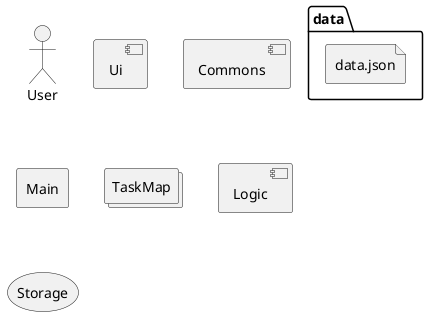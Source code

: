 @startuml
actor User
component Ui
component Commons
rectangle Main
collections TaskMap
component Logic
storage Storage
folder data {
    file data.json
}
@enduml